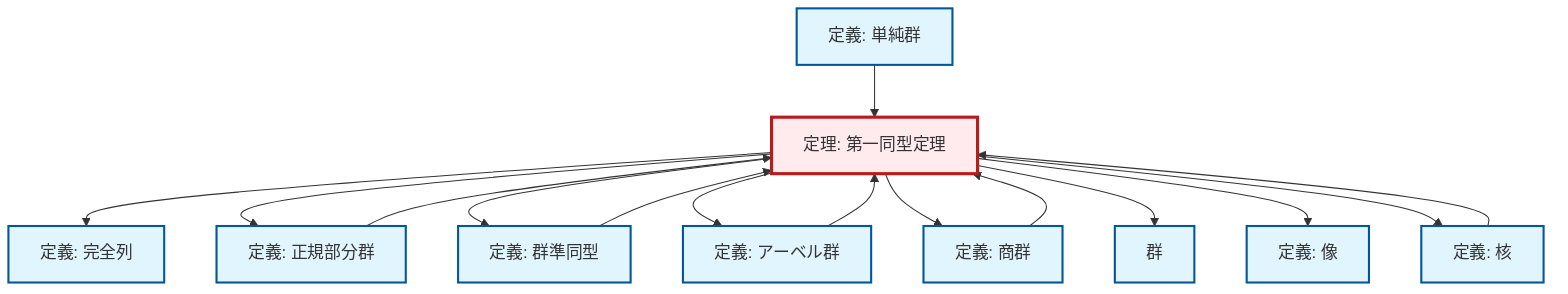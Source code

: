 graph TD
    classDef definition fill:#e1f5fe,stroke:#01579b,stroke-width:2px
    classDef theorem fill:#f3e5f5,stroke:#4a148c,stroke-width:2px
    classDef axiom fill:#fff3e0,stroke:#e65100,stroke-width:2px
    classDef example fill:#e8f5e9,stroke:#1b5e20,stroke-width:2px
    classDef current fill:#ffebee,stroke:#b71c1c,stroke-width:3px
    def-image["定義: 像"]:::definition
    def-simple-group["定義: 単純群"]:::definition
    def-homomorphism["定義: 群準同型"]:::definition
    def-kernel["定義: 核"]:::definition
    def-normal-subgroup["定義: 正規部分群"]:::definition
    def-abelian-group["定義: アーベル群"]:::definition
    thm-first-isomorphism["定理: 第一同型定理"]:::theorem
    def-group["群"]:::definition
    def-exact-sequence["定義: 完全列"]:::definition
    def-quotient-group["定義: 商群"]:::definition
    thm-first-isomorphism --> def-exact-sequence
    thm-first-isomorphism --> def-normal-subgroup
    def-homomorphism --> thm-first-isomorphism
    thm-first-isomorphism --> def-homomorphism
    def-simple-group --> thm-first-isomorphism
    def-kernel --> thm-first-isomorphism
    thm-first-isomorphism --> def-abelian-group
    thm-first-isomorphism --> def-quotient-group
    def-normal-subgroup --> thm-first-isomorphism
    thm-first-isomorphism --> def-group
    thm-first-isomorphism --> def-image
    def-quotient-group --> thm-first-isomorphism
    def-abelian-group --> thm-first-isomorphism
    thm-first-isomorphism --> def-kernel
    class thm-first-isomorphism current